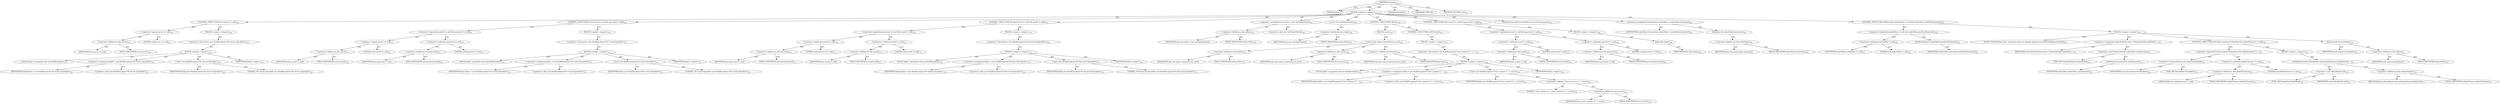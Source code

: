 digraph "execute" {  
"111669149696" [label = <(METHOD,execute)<SUB>122</SUB>> ]
"115964116992" [label = <(PARAM,this)<SUB>122</SUB>> ]
"25769803776" [label = <(BLOCK,&lt;empty&gt;,&lt;empty&gt;)<SUB>122</SUB>> ]
"47244640256" [label = <(CONTROL_STRUCTURE,IF,if (server == null))<SUB>124</SUB>> ]
"30064771072" [label = <(&lt;operator&gt;.equals,server == null)<SUB>124</SUB>> ]
"30064771073" [label = <(&lt;operator&gt;.fieldAccess,this.server)<SUB>124</SUB>> ]
"68719476763" [label = <(IDENTIFIER,this,server == null)> ]
"55834574848" [label = <(FIELD_IDENTIFIER,server,server)<SUB>124</SUB>> ]
"90194313216" [label = <(LITERAL,null,server == null)<SUB>124</SUB>> ]
"25769803777" [label = <(BLOCK,&lt;empty&gt;,&lt;empty&gt;)<SUB>124</SUB>> ]
"30064771074" [label = <(&lt;operator&gt;.throw,throw new BuildException(&quot;No Server Specified&quot;);)<SUB>125</SUB>> ]
"25769803778" [label = <(BLOCK,&lt;empty&gt;,&lt;empty&gt;)<SUB>125</SUB>> ]
"94489280512" [label = <(LOCAL,$obj0: org.apache.tools.ant.BuildException)<SUB>125</SUB>> ]
"30064771075" [label = <(&lt;operator&gt;.assignment,$obj0 = new BuildException(&quot;No Server Specified&quot;))<SUB>125</SUB>> ]
"68719476764" [label = <(IDENTIFIER,$obj0,$obj0 = new BuildException(&quot;No Server Specified&quot;))<SUB>125</SUB>> ]
"30064771076" [label = <(&lt;operator&gt;.alloc,new BuildException(&quot;No Server Specified&quot;))<SUB>125</SUB>> ]
"30064771077" [label = <(&lt;init&gt;,new BuildException(&quot;No Server Specified&quot;))<SUB>125</SUB>> ]
"68719476765" [label = <(IDENTIFIER,$obj0,new BuildException(&quot;No Server Specified&quot;))<SUB>125</SUB>> ]
"90194313217" [label = <(LITERAL,&quot;No Server Specified&quot;,new BuildException(&quot;No Server Specified&quot;))<SUB>125</SUB>> ]
"68719476766" [label = <(IDENTIFIER,$obj0,&lt;empty&gt;)<SUB>125</SUB>> ]
"47244640257" [label = <(CONTROL_STRUCTURE,IF,if (userid == null &amp;&amp; password != null))<SUB>130</SUB>> ]
"30064771078" [label = <(&lt;operator&gt;.logicalAnd,userid == null &amp;&amp; password != null)<SUB>130</SUB>> ]
"30064771079" [label = <(&lt;operator&gt;.equals,userid == null)<SUB>130</SUB>> ]
"30064771080" [label = <(&lt;operator&gt;.fieldAccess,this.userid)<SUB>130</SUB>> ]
"68719476767" [label = <(IDENTIFIER,this,userid == null)> ]
"55834574849" [label = <(FIELD_IDENTIFIER,userid,userid)<SUB>130</SUB>> ]
"90194313218" [label = <(LITERAL,null,userid == null)<SUB>130</SUB>> ]
"30064771081" [label = <(&lt;operator&gt;.notEquals,password != null)<SUB>130</SUB>> ]
"30064771082" [label = <(&lt;operator&gt;.fieldAccess,this.password)<SUB>130</SUB>> ]
"68719476768" [label = <(IDENTIFIER,this,password != null)> ]
"55834574850" [label = <(FIELD_IDENTIFIER,password,password)<SUB>130</SUB>> ]
"90194313219" [label = <(LITERAL,null,password != null)<SUB>130</SUB>> ]
"25769803779" [label = <(BLOCK,&lt;empty&gt;,&lt;empty&gt;)<SUB>130</SUB>> ]
"30064771083" [label = <(&lt;operator&gt;.throw,throw new BuildException(&quot;No Userid Specified&quot;);)<SUB>131</SUB>> ]
"25769803780" [label = <(BLOCK,&lt;empty&gt;,&lt;empty&gt;)<SUB>131</SUB>> ]
"94489280513" [label = <(LOCAL,$obj1: org.apache.tools.ant.BuildException)<SUB>131</SUB>> ]
"30064771084" [label = <(&lt;operator&gt;.assignment,$obj1 = new BuildException(&quot;No Userid Specified&quot;))<SUB>131</SUB>> ]
"68719476769" [label = <(IDENTIFIER,$obj1,$obj1 = new BuildException(&quot;No Userid Specified&quot;))<SUB>131</SUB>> ]
"30064771085" [label = <(&lt;operator&gt;.alloc,new BuildException(&quot;No Userid Specified&quot;))<SUB>131</SUB>> ]
"30064771086" [label = <(&lt;init&gt;,new BuildException(&quot;No Userid Specified&quot;))<SUB>131</SUB>> ]
"68719476770" [label = <(IDENTIFIER,$obj1,new BuildException(&quot;No Userid Specified&quot;))<SUB>131</SUB>> ]
"90194313220" [label = <(LITERAL,&quot;No Userid Specified&quot;,new BuildException(&quot;No Userid Specified&quot;))<SUB>131</SUB>> ]
"68719476771" [label = <(IDENTIFIER,$obj1,&lt;empty&gt;)<SUB>131</SUB>> ]
"47244640258" [label = <(CONTROL_STRUCTURE,IF,if (password == null &amp;&amp; userid != null))<SUB>133</SUB>> ]
"30064771087" [label = <(&lt;operator&gt;.logicalAnd,password == null &amp;&amp; userid != null)<SUB>133</SUB>> ]
"30064771088" [label = <(&lt;operator&gt;.equals,password == null)<SUB>133</SUB>> ]
"30064771089" [label = <(&lt;operator&gt;.fieldAccess,this.password)<SUB>133</SUB>> ]
"68719476772" [label = <(IDENTIFIER,this,password == null)> ]
"55834574851" [label = <(FIELD_IDENTIFIER,password,password)<SUB>133</SUB>> ]
"90194313221" [label = <(LITERAL,null,password == null)<SUB>133</SUB>> ]
"30064771090" [label = <(&lt;operator&gt;.notEquals,userid != null)<SUB>133</SUB>> ]
"30064771091" [label = <(&lt;operator&gt;.fieldAccess,this.userid)<SUB>133</SUB>> ]
"68719476773" [label = <(IDENTIFIER,this,userid != null)> ]
"55834574852" [label = <(FIELD_IDENTIFIER,userid,userid)<SUB>133</SUB>> ]
"90194313222" [label = <(LITERAL,null,userid != null)<SUB>133</SUB>> ]
"25769803781" [label = <(BLOCK,&lt;empty&gt;,&lt;empty&gt;)<SUB>133</SUB>> ]
"30064771092" [label = <(&lt;operator&gt;.throw,throw new BuildException(&quot;No Password Specified&quot;);)<SUB>134</SUB>> ]
"25769803782" [label = <(BLOCK,&lt;empty&gt;,&lt;empty&gt;)<SUB>134</SUB>> ]
"94489280514" [label = <(LOCAL,$obj2: org.apache.tools.ant.BuildException)<SUB>134</SUB>> ]
"30064771093" [label = <(&lt;operator&gt;.assignment,$obj2 = new BuildException(&quot;No Password Specifi...)<SUB>134</SUB>> ]
"68719476774" [label = <(IDENTIFIER,$obj2,$obj2 = new BuildException(&quot;No Password Specifi...)<SUB>134</SUB>> ]
"30064771094" [label = <(&lt;operator&gt;.alloc,new BuildException(&quot;No Password Specified&quot;))<SUB>134</SUB>> ]
"30064771095" [label = <(&lt;init&gt;,new BuildException(&quot;No Password Specified&quot;))<SUB>134</SUB>> ]
"68719476775" [label = <(IDENTIFIER,$obj2,new BuildException(&quot;No Password Specified&quot;))<SUB>134</SUB>> ]
"90194313223" [label = <(LITERAL,&quot;No Password Specified&quot;,new BuildException(&quot;No Password Specified&quot;))<SUB>134</SUB>> ]
"68719476776" [label = <(IDENTIFIER,$obj2,&lt;empty&gt;)<SUB>134</SUB>> ]
"30064771096" [label = <(&lt;operator&gt;.assignment,this.telnet = new AntTelnetClient())<SUB>138</SUB>> ]
"30064771097" [label = <(&lt;operator&gt;.fieldAccess,this.telnet)<SUB>138</SUB>> ]
"68719476777" [label = <(IDENTIFIER,this,this.telnet = new AntTelnetClient())> ]
"55834574853" [label = <(FIELD_IDENTIFIER,telnet,telnet)<SUB>138</SUB>> ]
"30064771098" [label = <(&lt;operator&gt;.alloc,new AntTelnetClient())<SUB>138</SUB>> ]
"30064771099" [label = <(&lt;init&gt;,new AntTelnetClient())<SUB>138</SUB>> ]
"30064771100" [label = <(&lt;operator&gt;.fieldAccess,this.telnet)<SUB>138</SUB>> ]
"68719476778" [label = <(IDENTIFIER,this,new AntTelnetClient())> ]
"55834574854" [label = <(FIELD_IDENTIFIER,telnet,telnet)<SUB>138</SUB>> ]
"47244640259" [label = <(CONTROL_STRUCTURE,TRY,try)<SUB>139</SUB>> ]
"25769803783" [label = <(BLOCK,try,try)<SUB>139</SUB>> ]
"30064771101" [label = <(connect,this.telnet.connect(server, port))<SUB>140</SUB>> ]
"30064771102" [label = <(&lt;operator&gt;.fieldAccess,this.telnet)<SUB>140</SUB>> ]
"68719476779" [label = <(IDENTIFIER,this,this.telnet.connect(server, port))> ]
"55834574855" [label = <(FIELD_IDENTIFIER,telnet,telnet)<SUB>140</SUB>> ]
"30064771103" [label = <(&lt;operator&gt;.fieldAccess,this.server)<SUB>140</SUB>> ]
"68719476780" [label = <(IDENTIFIER,this,this.telnet.connect(server, port))> ]
"55834574856" [label = <(FIELD_IDENTIFIER,server,server)<SUB>140</SUB>> ]
"30064771104" [label = <(&lt;operator&gt;.fieldAccess,this.port)<SUB>140</SUB>> ]
"68719476781" [label = <(IDENTIFIER,this,this.telnet.connect(server, port))> ]
"55834574857" [label = <(FIELD_IDENTIFIER,port,port)<SUB>140</SUB>> ]
"47244640260" [label = <(CONTROL_STRUCTURE,CATCH,catch)<SUB>141</SUB>> ]
"25769803784" [label = <(BLOCK,&lt;empty&gt;,&lt;empty&gt;)<SUB>141</SUB>> ]
"30064771105" [label = <(&lt;operator&gt;.throw,throw new BuildException(&quot;Can't connect to &quot; + ...)<SUB>142</SUB>> ]
"25769803785" [label = <(BLOCK,&lt;empty&gt;,&lt;empty&gt;)<SUB>142</SUB>> ]
"94489280515" [label = <(LOCAL,$obj3: org.apache.tools.ant.BuildException)<SUB>142</SUB>> ]
"30064771106" [label = <(&lt;operator&gt;.assignment,$obj3 = new BuildException(&quot;Can't connect to &quot; ...)<SUB>142</SUB>> ]
"68719476782" [label = <(IDENTIFIER,$obj3,$obj3 = new BuildException(&quot;Can't connect to &quot; ...)<SUB>142</SUB>> ]
"30064771107" [label = <(&lt;operator&gt;.alloc,new BuildException(&quot;Can't connect to &quot; + server))<SUB>142</SUB>> ]
"30064771108" [label = <(&lt;init&gt;,new BuildException(&quot;Can't connect to &quot; + server))<SUB>142</SUB>> ]
"68719476783" [label = <(IDENTIFIER,$obj3,new BuildException(&quot;Can't connect to &quot; + server))<SUB>142</SUB>> ]
"30064771109" [label = <(&lt;operator&gt;.addition,&quot;Can't connect to &quot; + server)<SUB>142</SUB>> ]
"90194313224" [label = <(LITERAL,&quot;Can't connect to &quot;,&quot;Can't connect to &quot; + server)<SUB>142</SUB>> ]
"30064771110" [label = <(&lt;operator&gt;.fieldAccess,this.server)<SUB>142</SUB>> ]
"68719476784" [label = <(IDENTIFIER,this,&quot;Can't connect to &quot; + server)> ]
"55834574858" [label = <(FIELD_IDENTIFIER,server,server)<SUB>142</SUB>> ]
"68719476785" [label = <(IDENTIFIER,$obj3,&lt;empty&gt;)<SUB>142</SUB>> ]
"47244640261" [label = <(CONTROL_STRUCTURE,IF,if (userid != null &amp;&amp; password != null))<SUB>145</SUB>> ]
"30064771111" [label = <(&lt;operator&gt;.logicalAnd,userid != null &amp;&amp; password != null)<SUB>145</SUB>> ]
"30064771112" [label = <(&lt;operator&gt;.notEquals,userid != null)<SUB>145</SUB>> ]
"30064771113" [label = <(&lt;operator&gt;.fieldAccess,this.userid)<SUB>145</SUB>> ]
"68719476786" [label = <(IDENTIFIER,this,userid != null)> ]
"55834574859" [label = <(FIELD_IDENTIFIER,userid,userid)<SUB>145</SUB>> ]
"90194313225" [label = <(LITERAL,null,userid != null)<SUB>145</SUB>> ]
"30064771114" [label = <(&lt;operator&gt;.notEquals,password != null)<SUB>145</SUB>> ]
"30064771115" [label = <(&lt;operator&gt;.fieldAccess,this.password)<SUB>145</SUB>> ]
"68719476787" [label = <(IDENTIFIER,this,password != null)> ]
"55834574860" [label = <(FIELD_IDENTIFIER,password,password)<SUB>145</SUB>> ]
"90194313226" [label = <(LITERAL,null,password != null)<SUB>145</SUB>> ]
"25769803786" [label = <(BLOCK,&lt;empty&gt;,&lt;empty&gt;)<SUB>145</SUB>> ]
"30064771116" [label = <(login,this.login())<SUB>146</SUB>> ]
"68719476736" [label = <(IDENTIFIER,this,this.login())<SUB>146</SUB>> ]
"94489280516" [label = <(LOCAL,Enumeration tasksToRun: java.util.Enumeration)<SUB>149</SUB>> ]
"30064771117" [label = <(&lt;operator&gt;.assignment,Enumeration tasksToRun = telnetTasks.elements())<SUB>149</SUB>> ]
"68719476788" [label = <(IDENTIFIER,tasksToRun,Enumeration tasksToRun = telnetTasks.elements())<SUB>149</SUB>> ]
"30064771118" [label = <(elements,this.telnetTasks.elements())<SUB>149</SUB>> ]
"30064771119" [label = <(&lt;operator&gt;.fieldAccess,this.telnetTasks)<SUB>149</SUB>> ]
"68719476789" [label = <(IDENTIFIER,this,this.telnetTasks.elements())> ]
"55834574861" [label = <(FIELD_IDENTIFIER,telnetTasks,telnetTasks)<SUB>149</SUB>> ]
"47244640262" [label = <(CONTROL_STRUCTURE,WHILE,while (tasksToRun != null &amp;&amp; tasksToRun.hasMoreElements()))<SUB>150</SUB>> ]
"30064771120" [label = <(&lt;operator&gt;.logicalAnd,tasksToRun != null &amp;&amp; tasksToRun.hasMoreElements())<SUB>150</SUB>> ]
"30064771121" [label = <(&lt;operator&gt;.notEquals,tasksToRun != null)<SUB>150</SUB>> ]
"68719476790" [label = <(IDENTIFIER,tasksToRun,tasksToRun != null)<SUB>150</SUB>> ]
"90194313227" [label = <(LITERAL,null,tasksToRun != null)<SUB>150</SUB>> ]
"30064771122" [label = <(hasMoreElements,tasksToRun.hasMoreElements())<SUB>150</SUB>> ]
"68719476791" [label = <(IDENTIFIER,tasksToRun,tasksToRun.hasMoreElements())<SUB>150</SUB>> ]
"25769803787" [label = <(BLOCK,&lt;empty&gt;,&lt;empty&gt;)<SUB>150</SUB>> ]
"94489280517" [label = <(LOCAL,TelnetSubTask task: org.apache.tools.ant.taskdefs.optional.net.TelnetTask$TelnetSubTask)<SUB>151</SUB>> ]
"30064771123" [label = <(&lt;operator&gt;.assignment,TelnetSubTask task = (TelnetSubTask) tasksToRun...)<SUB>151</SUB>> ]
"68719476792" [label = <(IDENTIFIER,task,TelnetSubTask task = (TelnetSubTask) tasksToRun...)<SUB>151</SUB>> ]
"30064771124" [label = <(&lt;operator&gt;.cast,(TelnetSubTask) tasksToRun.nextElement())<SUB>151</SUB>> ]
"180388626432" [label = <(TYPE_REF,TelnetSubTask,TelnetSubTask)<SUB>151</SUB>> ]
"30064771125" [label = <(nextElement,tasksToRun.nextElement())<SUB>151</SUB>> ]
"68719476793" [label = <(IDENTIFIER,tasksToRun,tasksToRun.nextElement())<SUB>151</SUB>> ]
"47244640263" [label = <(CONTROL_STRUCTURE,IF,if (task instanceof TelnetRead &amp;&amp; defaultTimeout != null))<SUB>152</SUB>> ]
"30064771126" [label = <(&lt;operator&gt;.logicalAnd,task instanceof TelnetRead &amp;&amp; defaultTimeout !=...)<SUB>152</SUB>> ]
"30064771127" [label = <(&lt;operator&gt;.instanceOf,task instanceof TelnetRead)<SUB>152</SUB>> ]
"68719476794" [label = <(IDENTIFIER,task,task instanceof TelnetRead)<SUB>152</SUB>> ]
"180388626433" [label = <(TYPE_REF,TelnetRead,TelnetRead)<SUB>152</SUB>> ]
"30064771128" [label = <(&lt;operator&gt;.notEquals,defaultTimeout != null)<SUB>152</SUB>> ]
"30064771129" [label = <(&lt;operator&gt;.fieldAccess,this.defaultTimeout)<SUB>152</SUB>> ]
"68719476795" [label = <(IDENTIFIER,this,defaultTimeout != null)> ]
"55834574862" [label = <(FIELD_IDENTIFIER,defaultTimeout,defaultTimeout)<SUB>152</SUB>> ]
"90194313228" [label = <(LITERAL,null,defaultTimeout != null)<SUB>152</SUB>> ]
"25769803788" [label = <(BLOCK,&lt;empty&gt;,&lt;empty&gt;)<SUB>152</SUB>> ]
"30064771130" [label = <(setDefaultTimeout,(TelnetRead) task.setDefaultTimeout(defaultTime...)<SUB>153</SUB>> ]
"30064771131" [label = <(&lt;operator&gt;.cast,(TelnetRead) task)<SUB>153</SUB>> ]
"180388626434" [label = <(TYPE_REF,TelnetRead,TelnetRead)<SUB>153</SUB>> ]
"68719476796" [label = <(IDENTIFIER,task,(TelnetRead) task)<SUB>153</SUB>> ]
"30064771132" [label = <(&lt;operator&gt;.fieldAccess,this.defaultTimeout)<SUB>153</SUB>> ]
"68719476797" [label = <(IDENTIFIER,this,(TelnetRead) task.setDefaultTimeout(defaultTime...)> ]
"55834574863" [label = <(FIELD_IDENTIFIER,defaultTimeout,defaultTimeout)<SUB>153</SUB>> ]
"30064771133" [label = <(execute,task.execute(telnet))<SUB>155</SUB>> ]
"68719476798" [label = <(IDENTIFIER,task,task.execute(telnet))<SUB>155</SUB>> ]
"30064771134" [label = <(&lt;operator&gt;.fieldAccess,this.telnet)<SUB>155</SUB>> ]
"68719476799" [label = <(IDENTIFIER,this,task.execute(telnet))> ]
"55834574864" [label = <(FIELD_IDENTIFIER,telnet,telnet)<SUB>155</SUB>> ]
"133143986184" [label = <(MODIFIER,PUBLIC)> ]
"133143986185" [label = <(MODIFIER,VIRTUAL)> ]
"128849018880" [label = <(METHOD_RETURN,void)<SUB>122</SUB>> ]
  "111669149696" -> "115964116992"  [ label = "AST: "] 
  "111669149696" -> "25769803776"  [ label = "AST: "] 
  "111669149696" -> "133143986184"  [ label = "AST: "] 
  "111669149696" -> "133143986185"  [ label = "AST: "] 
  "111669149696" -> "128849018880"  [ label = "AST: "] 
  "25769803776" -> "47244640256"  [ label = "AST: "] 
  "25769803776" -> "47244640257"  [ label = "AST: "] 
  "25769803776" -> "47244640258"  [ label = "AST: "] 
  "25769803776" -> "30064771096"  [ label = "AST: "] 
  "25769803776" -> "30064771099"  [ label = "AST: "] 
  "25769803776" -> "47244640259"  [ label = "AST: "] 
  "25769803776" -> "47244640261"  [ label = "AST: "] 
  "25769803776" -> "94489280516"  [ label = "AST: "] 
  "25769803776" -> "30064771117"  [ label = "AST: "] 
  "25769803776" -> "47244640262"  [ label = "AST: "] 
  "47244640256" -> "30064771072"  [ label = "AST: "] 
  "47244640256" -> "25769803777"  [ label = "AST: "] 
  "30064771072" -> "30064771073"  [ label = "AST: "] 
  "30064771072" -> "90194313216"  [ label = "AST: "] 
  "30064771073" -> "68719476763"  [ label = "AST: "] 
  "30064771073" -> "55834574848"  [ label = "AST: "] 
  "25769803777" -> "30064771074"  [ label = "AST: "] 
  "30064771074" -> "25769803778"  [ label = "AST: "] 
  "25769803778" -> "94489280512"  [ label = "AST: "] 
  "25769803778" -> "30064771075"  [ label = "AST: "] 
  "25769803778" -> "30064771077"  [ label = "AST: "] 
  "25769803778" -> "68719476766"  [ label = "AST: "] 
  "30064771075" -> "68719476764"  [ label = "AST: "] 
  "30064771075" -> "30064771076"  [ label = "AST: "] 
  "30064771077" -> "68719476765"  [ label = "AST: "] 
  "30064771077" -> "90194313217"  [ label = "AST: "] 
  "47244640257" -> "30064771078"  [ label = "AST: "] 
  "47244640257" -> "25769803779"  [ label = "AST: "] 
  "30064771078" -> "30064771079"  [ label = "AST: "] 
  "30064771078" -> "30064771081"  [ label = "AST: "] 
  "30064771079" -> "30064771080"  [ label = "AST: "] 
  "30064771079" -> "90194313218"  [ label = "AST: "] 
  "30064771080" -> "68719476767"  [ label = "AST: "] 
  "30064771080" -> "55834574849"  [ label = "AST: "] 
  "30064771081" -> "30064771082"  [ label = "AST: "] 
  "30064771081" -> "90194313219"  [ label = "AST: "] 
  "30064771082" -> "68719476768"  [ label = "AST: "] 
  "30064771082" -> "55834574850"  [ label = "AST: "] 
  "25769803779" -> "30064771083"  [ label = "AST: "] 
  "30064771083" -> "25769803780"  [ label = "AST: "] 
  "25769803780" -> "94489280513"  [ label = "AST: "] 
  "25769803780" -> "30064771084"  [ label = "AST: "] 
  "25769803780" -> "30064771086"  [ label = "AST: "] 
  "25769803780" -> "68719476771"  [ label = "AST: "] 
  "30064771084" -> "68719476769"  [ label = "AST: "] 
  "30064771084" -> "30064771085"  [ label = "AST: "] 
  "30064771086" -> "68719476770"  [ label = "AST: "] 
  "30064771086" -> "90194313220"  [ label = "AST: "] 
  "47244640258" -> "30064771087"  [ label = "AST: "] 
  "47244640258" -> "25769803781"  [ label = "AST: "] 
  "30064771087" -> "30064771088"  [ label = "AST: "] 
  "30064771087" -> "30064771090"  [ label = "AST: "] 
  "30064771088" -> "30064771089"  [ label = "AST: "] 
  "30064771088" -> "90194313221"  [ label = "AST: "] 
  "30064771089" -> "68719476772"  [ label = "AST: "] 
  "30064771089" -> "55834574851"  [ label = "AST: "] 
  "30064771090" -> "30064771091"  [ label = "AST: "] 
  "30064771090" -> "90194313222"  [ label = "AST: "] 
  "30064771091" -> "68719476773"  [ label = "AST: "] 
  "30064771091" -> "55834574852"  [ label = "AST: "] 
  "25769803781" -> "30064771092"  [ label = "AST: "] 
  "30064771092" -> "25769803782"  [ label = "AST: "] 
  "25769803782" -> "94489280514"  [ label = "AST: "] 
  "25769803782" -> "30064771093"  [ label = "AST: "] 
  "25769803782" -> "30064771095"  [ label = "AST: "] 
  "25769803782" -> "68719476776"  [ label = "AST: "] 
  "30064771093" -> "68719476774"  [ label = "AST: "] 
  "30064771093" -> "30064771094"  [ label = "AST: "] 
  "30064771095" -> "68719476775"  [ label = "AST: "] 
  "30064771095" -> "90194313223"  [ label = "AST: "] 
  "30064771096" -> "30064771097"  [ label = "AST: "] 
  "30064771096" -> "30064771098"  [ label = "AST: "] 
  "30064771097" -> "68719476777"  [ label = "AST: "] 
  "30064771097" -> "55834574853"  [ label = "AST: "] 
  "30064771099" -> "30064771100"  [ label = "AST: "] 
  "30064771100" -> "68719476778"  [ label = "AST: "] 
  "30064771100" -> "55834574854"  [ label = "AST: "] 
  "47244640259" -> "25769803783"  [ label = "AST: "] 
  "47244640259" -> "47244640260"  [ label = "AST: "] 
  "25769803783" -> "30064771101"  [ label = "AST: "] 
  "30064771101" -> "30064771102"  [ label = "AST: "] 
  "30064771101" -> "30064771103"  [ label = "AST: "] 
  "30064771101" -> "30064771104"  [ label = "AST: "] 
  "30064771102" -> "68719476779"  [ label = "AST: "] 
  "30064771102" -> "55834574855"  [ label = "AST: "] 
  "30064771103" -> "68719476780"  [ label = "AST: "] 
  "30064771103" -> "55834574856"  [ label = "AST: "] 
  "30064771104" -> "68719476781"  [ label = "AST: "] 
  "30064771104" -> "55834574857"  [ label = "AST: "] 
  "47244640260" -> "25769803784"  [ label = "AST: "] 
  "25769803784" -> "30064771105"  [ label = "AST: "] 
  "30064771105" -> "25769803785"  [ label = "AST: "] 
  "25769803785" -> "94489280515"  [ label = "AST: "] 
  "25769803785" -> "30064771106"  [ label = "AST: "] 
  "25769803785" -> "30064771108"  [ label = "AST: "] 
  "25769803785" -> "68719476785"  [ label = "AST: "] 
  "30064771106" -> "68719476782"  [ label = "AST: "] 
  "30064771106" -> "30064771107"  [ label = "AST: "] 
  "30064771108" -> "68719476783"  [ label = "AST: "] 
  "30064771108" -> "30064771109"  [ label = "AST: "] 
  "30064771109" -> "90194313224"  [ label = "AST: "] 
  "30064771109" -> "30064771110"  [ label = "AST: "] 
  "30064771110" -> "68719476784"  [ label = "AST: "] 
  "30064771110" -> "55834574858"  [ label = "AST: "] 
  "47244640261" -> "30064771111"  [ label = "AST: "] 
  "47244640261" -> "25769803786"  [ label = "AST: "] 
  "30064771111" -> "30064771112"  [ label = "AST: "] 
  "30064771111" -> "30064771114"  [ label = "AST: "] 
  "30064771112" -> "30064771113"  [ label = "AST: "] 
  "30064771112" -> "90194313225"  [ label = "AST: "] 
  "30064771113" -> "68719476786"  [ label = "AST: "] 
  "30064771113" -> "55834574859"  [ label = "AST: "] 
  "30064771114" -> "30064771115"  [ label = "AST: "] 
  "30064771114" -> "90194313226"  [ label = "AST: "] 
  "30064771115" -> "68719476787"  [ label = "AST: "] 
  "30064771115" -> "55834574860"  [ label = "AST: "] 
  "25769803786" -> "30064771116"  [ label = "AST: "] 
  "30064771116" -> "68719476736"  [ label = "AST: "] 
  "30064771117" -> "68719476788"  [ label = "AST: "] 
  "30064771117" -> "30064771118"  [ label = "AST: "] 
  "30064771118" -> "30064771119"  [ label = "AST: "] 
  "30064771119" -> "68719476789"  [ label = "AST: "] 
  "30064771119" -> "55834574861"  [ label = "AST: "] 
  "47244640262" -> "30064771120"  [ label = "AST: "] 
  "47244640262" -> "25769803787"  [ label = "AST: "] 
  "30064771120" -> "30064771121"  [ label = "AST: "] 
  "30064771120" -> "30064771122"  [ label = "AST: "] 
  "30064771121" -> "68719476790"  [ label = "AST: "] 
  "30064771121" -> "90194313227"  [ label = "AST: "] 
  "30064771122" -> "68719476791"  [ label = "AST: "] 
  "25769803787" -> "94489280517"  [ label = "AST: "] 
  "25769803787" -> "30064771123"  [ label = "AST: "] 
  "25769803787" -> "47244640263"  [ label = "AST: "] 
  "25769803787" -> "30064771133"  [ label = "AST: "] 
  "30064771123" -> "68719476792"  [ label = "AST: "] 
  "30064771123" -> "30064771124"  [ label = "AST: "] 
  "30064771124" -> "180388626432"  [ label = "AST: "] 
  "30064771124" -> "30064771125"  [ label = "AST: "] 
  "30064771125" -> "68719476793"  [ label = "AST: "] 
  "47244640263" -> "30064771126"  [ label = "AST: "] 
  "47244640263" -> "25769803788"  [ label = "AST: "] 
  "30064771126" -> "30064771127"  [ label = "AST: "] 
  "30064771126" -> "30064771128"  [ label = "AST: "] 
  "30064771127" -> "68719476794"  [ label = "AST: "] 
  "30064771127" -> "180388626433"  [ label = "AST: "] 
  "30064771128" -> "30064771129"  [ label = "AST: "] 
  "30064771128" -> "90194313228"  [ label = "AST: "] 
  "30064771129" -> "68719476795"  [ label = "AST: "] 
  "30064771129" -> "55834574862"  [ label = "AST: "] 
  "25769803788" -> "30064771130"  [ label = "AST: "] 
  "30064771130" -> "30064771131"  [ label = "AST: "] 
  "30064771130" -> "30064771132"  [ label = "AST: "] 
  "30064771131" -> "180388626434"  [ label = "AST: "] 
  "30064771131" -> "68719476796"  [ label = "AST: "] 
  "30064771132" -> "68719476797"  [ label = "AST: "] 
  "30064771132" -> "55834574863"  [ label = "AST: "] 
  "30064771133" -> "68719476798"  [ label = "AST: "] 
  "30064771133" -> "30064771134"  [ label = "AST: "] 
  "30064771134" -> "68719476799"  [ label = "AST: "] 
  "30064771134" -> "55834574864"  [ label = "AST: "] 
  "111669149696" -> "115964116992"  [ label = "DDG: "] 
}
